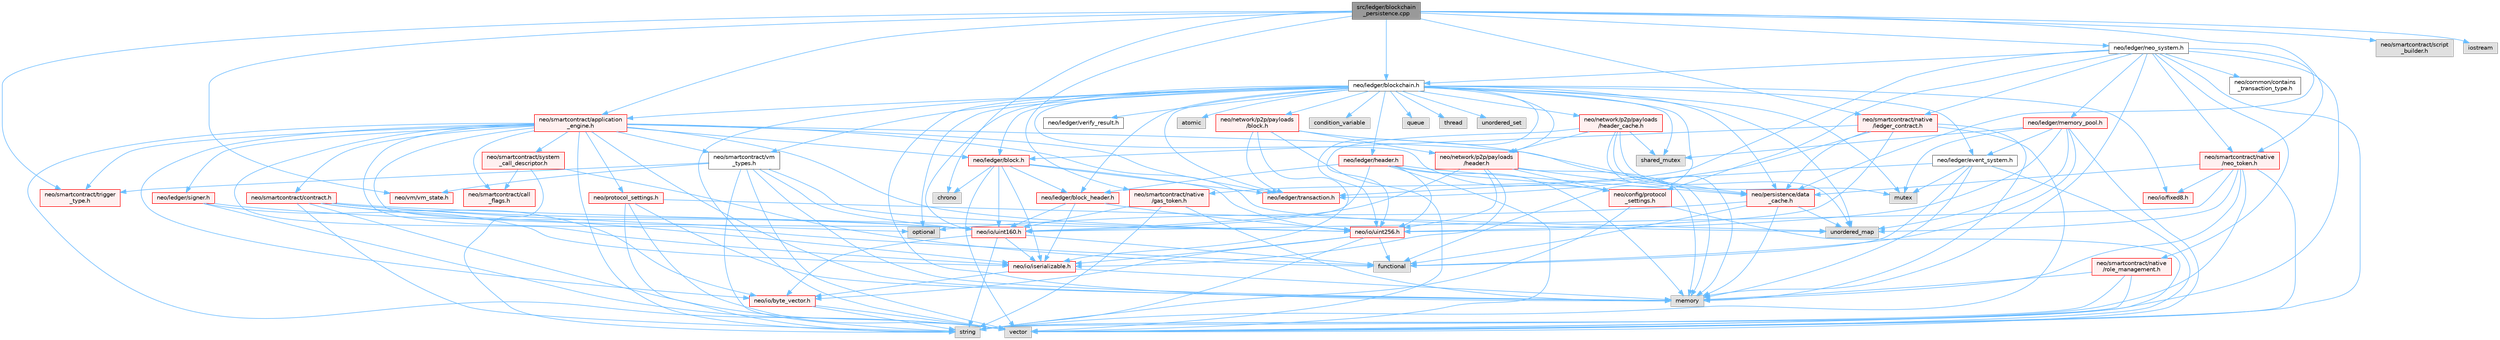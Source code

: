 digraph "src/ledger/blockchain_persistence.cpp"
{
 // LATEX_PDF_SIZE
  bgcolor="transparent";
  edge [fontname=Helvetica,fontsize=10,labelfontname=Helvetica,labelfontsize=10];
  node [fontname=Helvetica,fontsize=10,shape=box,height=0.2,width=0.4];
  Node1 [id="Node000001",label="src/ledger/blockchain\l_persistence.cpp",height=0.2,width=0.4,color="gray40", fillcolor="grey60", style="filled", fontcolor="black",tooltip=" "];
  Node1 -> Node2 [id="edge1_Node000001_Node000002",color="steelblue1",style="solid",tooltip=" "];
  Node2 [id="Node000002",label="neo/ledger/blockchain.h",height=0.2,width=0.4,color="grey40", fillcolor="white", style="filled",URL="$blockchain_8h.html",tooltip=" "];
  Node2 -> Node3 [id="edge2_Node000002_Node000003",color="steelblue1",style="solid",tooltip=" "];
  Node3 [id="Node000003",label="neo/ledger/block.h",height=0.2,width=0.4,color="red", fillcolor="#FFF0F0", style="filled",URL="$ledger_2block_8h.html",tooltip=" "];
  Node3 -> Node4 [id="edge3_Node000003_Node000004",color="steelblue1",style="solid",tooltip=" "];
  Node4 [id="Node000004",label="neo/io/iserializable.h",height=0.2,width=0.4,color="red", fillcolor="#FFF0F0", style="filled",URL="$iserializable_8h.html",tooltip=" "];
  Node4 -> Node11 [id="edge4_Node000004_Node000011",color="steelblue1",style="solid",tooltip=" "];
  Node11 [id="Node000011",label="neo/io/byte_vector.h",height=0.2,width=0.4,color="red", fillcolor="#FFF0F0", style="filled",URL="$io_2byte__vector_8h.html",tooltip=" "];
  Node11 -> Node9 [id="edge5_Node000011_Node000009",color="steelblue1",style="solid",tooltip=" "];
  Node9 [id="Node000009",label="string",height=0.2,width=0.4,color="grey60", fillcolor="#E0E0E0", style="filled",tooltip=" "];
  Node11 -> Node10 [id="edge6_Node000011_Node000010",color="steelblue1",style="solid",tooltip=" "];
  Node10 [id="Node000010",label="vector",height=0.2,width=0.4,color="grey60", fillcolor="#E0E0E0", style="filled",tooltip=" "];
  Node4 -> Node12 [id="edge7_Node000004_Node000012",color="steelblue1",style="solid",tooltip=" "];
  Node12 [id="Node000012",label="memory",height=0.2,width=0.4,color="grey60", fillcolor="#E0E0E0", style="filled",tooltip=" "];
  Node3 -> Node13 [id="edge8_Node000003_Node000013",color="steelblue1",style="solid",tooltip=" "];
  Node13 [id="Node000013",label="neo/io/uint160.h",height=0.2,width=0.4,color="red", fillcolor="#FFF0F0", style="filled",URL="$uint160_8h.html",tooltip=" "];
  Node13 -> Node11 [id="edge9_Node000013_Node000011",color="steelblue1",style="solid",tooltip=" "];
  Node13 -> Node4 [id="edge10_Node000013_Node000004",color="steelblue1",style="solid",tooltip=" "];
  Node13 -> Node15 [id="edge11_Node000013_Node000015",color="steelblue1",style="solid",tooltip=" "];
  Node15 [id="Node000015",label="functional",height=0.2,width=0.4,color="grey60", fillcolor="#E0E0E0", style="filled",tooltip=" "];
  Node13 -> Node9 [id="edge12_Node000013_Node000009",color="steelblue1",style="solid",tooltip=" "];
  Node3 -> Node16 [id="edge13_Node000003_Node000016",color="steelblue1",style="solid",tooltip=" "];
  Node16 [id="Node000016",label="neo/io/uint256.h",height=0.2,width=0.4,color="red", fillcolor="#FFF0F0", style="filled",URL="$uint256_8h.html",tooltip=" "];
  Node16 -> Node11 [id="edge14_Node000016_Node000011",color="steelblue1",style="solid",tooltip=" "];
  Node16 -> Node4 [id="edge15_Node000016_Node000004",color="steelblue1",style="solid",tooltip=" "];
  Node16 -> Node15 [id="edge16_Node000016_Node000015",color="steelblue1",style="solid",tooltip=" "];
  Node16 -> Node9 [id="edge17_Node000016_Node000009",color="steelblue1",style="solid",tooltip=" "];
  Node3 -> Node18 [id="edge18_Node000003_Node000018",color="steelblue1",style="solid",tooltip=" "];
  Node18 [id="Node000018",label="neo/ledger/block_header.h",height=0.2,width=0.4,color="red", fillcolor="#FFF0F0", style="filled",URL="$block__header_8h.html",tooltip=" "];
  Node18 -> Node4 [id="edge19_Node000018_Node000004",color="steelblue1",style="solid",tooltip=" "];
  Node18 -> Node13 [id="edge20_Node000018_Node000013",color="steelblue1",style="solid",tooltip=" "];
  Node18 -> Node16 [id="edge21_Node000018_Node000016",color="steelblue1",style="solid",tooltip=" "];
  Node3 -> Node51 [id="edge22_Node000003_Node000051",color="steelblue1",style="solid",tooltip=" "];
  Node51 [id="Node000051",label="neo/ledger/transaction.h",height=0.2,width=0.4,color="red", fillcolor="#FFF0F0", style="filled",URL="$ledger_2transaction_8h.html",tooltip=" "];
  Node3 -> Node66 [id="edge23_Node000003_Node000066",color="steelblue1",style="solid",tooltip=" "];
  Node66 [id="Node000066",label="chrono",height=0.2,width=0.4,color="grey60", fillcolor="#E0E0E0", style="filled",tooltip=" "];
  Node3 -> Node10 [id="edge24_Node000003_Node000010",color="steelblue1",style="solid",tooltip=" "];
  Node2 -> Node18 [id="edge25_Node000002_Node000018",color="steelblue1",style="solid",tooltip=" "];
  Node2 -> Node67 [id="edge26_Node000002_Node000067",color="steelblue1",style="solid",tooltip=" "];
  Node67 [id="Node000067",label="neo/ledger/event_system.h",height=0.2,width=0.4,color="grey40", fillcolor="white", style="filled",URL="$event__system_8h.html",tooltip=" "];
  Node67 -> Node15 [id="edge27_Node000067_Node000015",color="steelblue1",style="solid",tooltip=" "];
  Node67 -> Node12 [id="edge28_Node000067_Node000012",color="steelblue1",style="solid",tooltip=" "];
  Node67 -> Node68 [id="edge29_Node000067_Node000068",color="steelblue1",style="solid",tooltip=" "];
  Node68 [id="Node000068",label="mutex",height=0.2,width=0.4,color="grey60", fillcolor="#E0E0E0", style="filled",tooltip=" "];
  Node67 -> Node10 [id="edge30_Node000067_Node000010",color="steelblue1",style="solid",tooltip=" "];
  Node67 -> Node51 [id="edge31_Node000067_Node000051",color="steelblue1",style="solid",tooltip=" "];
  Node2 -> Node69 [id="edge32_Node000002_Node000069",color="steelblue1",style="solid",tooltip=" "];
  Node69 [id="Node000069",label="neo/ledger/header.h",height=0.2,width=0.4,color="red", fillcolor="#FFF0F0", style="filled",URL="$ledger_2header_8h.html",tooltip=" "];
  Node69 -> Node70 [id="edge33_Node000069_Node000070",color="steelblue1",style="solid",tooltip=" "];
  Node70 [id="Node000070",label="neo/config/protocol\l_settings.h",height=0.2,width=0.4,color="red", fillcolor="#FFF0F0", style="filled",URL="$config_2protocol__settings_8h.html",tooltip=" "];
  Node70 -> Node9 [id="edge34_Node000070_Node000009",color="steelblue1",style="solid",tooltip=" "];
  Node70 -> Node10 [id="edge35_Node000070_Node000010",color="steelblue1",style="solid",tooltip=" "];
  Node69 -> Node13 [id="edge36_Node000069_Node000013",color="steelblue1",style="solid",tooltip=" "];
  Node69 -> Node16 [id="edge37_Node000069_Node000016",color="steelblue1",style="solid",tooltip=" "];
  Node69 -> Node18 [id="edge38_Node000069_Node000018",color="steelblue1",style="solid",tooltip=" "];
  Node69 -> Node71 [id="edge39_Node000069_Node000071",color="steelblue1",style="solid",tooltip=" "];
  Node71 [id="Node000071",label="neo/persistence/data\l_cache.h",height=0.2,width=0.4,color="red", fillcolor="#FFF0F0", style="filled",URL="$data__cache_8h.html",tooltip=" "];
  Node71 -> Node15 [id="edge40_Node000071_Node000015",color="steelblue1",style="solid",tooltip=" "];
  Node71 -> Node12 [id="edge41_Node000071_Node000012",color="steelblue1",style="solid",tooltip=" "];
  Node71 -> Node58 [id="edge42_Node000071_Node000058",color="steelblue1",style="solid",tooltip=" "];
  Node58 [id="Node000058",label="optional",height=0.2,width=0.4,color="grey60", fillcolor="#E0E0E0", style="filled",tooltip=" "];
  Node71 -> Node37 [id="edge43_Node000071_Node000037",color="steelblue1",style="solid",tooltip=" "];
  Node37 [id="Node000037",label="unordered_map",height=0.2,width=0.4,color="grey60", fillcolor="#E0E0E0", style="filled",tooltip=" "];
  Node69 -> Node12 [id="edge44_Node000069_Node000012",color="steelblue1",style="solid",tooltip=" "];
  Node69 -> Node10 [id="edge45_Node000069_Node000010",color="steelblue1",style="solid",tooltip=" "];
  Node2 -> Node51 [id="edge46_Node000002_Node000051",color="steelblue1",style="solid",tooltip=" "];
  Node2 -> Node83 [id="edge47_Node000002_Node000083",color="steelblue1",style="solid",tooltip=" "];
  Node83 [id="Node000083",label="neo/network/p2p/payloads\l/block.h",height=0.2,width=0.4,color="red", fillcolor="#FFF0F0", style="filled",URL="$network_2p2p_2payloads_2block_8h.html",tooltip=" "];
  Node83 -> Node4 [id="edge48_Node000083_Node000004",color="steelblue1",style="solid",tooltip=" "];
  Node83 -> Node51 [id="edge49_Node000083_Node000051",color="steelblue1",style="solid",tooltip=" "];
  Node83 -> Node84 [id="edge50_Node000083_Node000084",color="steelblue1",style="solid",tooltip=" "];
  Node84 [id="Node000084",label="neo/network/p2p/payloads\l/header.h",height=0.2,width=0.4,color="red", fillcolor="#FFF0F0", style="filled",URL="$network_2p2p_2payloads_2header_8h.html",tooltip=" "];
  Node84 -> Node70 [id="edge51_Node000084_Node000070",color="steelblue1",style="solid",tooltip=" "];
  Node84 -> Node4 [id="edge52_Node000084_Node000004",color="steelblue1",style="solid",tooltip=" "];
  Node84 -> Node13 [id="edge53_Node000084_Node000013",color="steelblue1",style="solid",tooltip=" "];
  Node84 -> Node16 [id="edge54_Node000084_Node000016",color="steelblue1",style="solid",tooltip=" "];
  Node84 -> Node71 [id="edge55_Node000084_Node000071",color="steelblue1",style="solid",tooltip=" "];
  Node84 -> Node12 [id="edge56_Node000084_Node000012",color="steelblue1",style="solid",tooltip=" "];
  Node83 -> Node12 [id="edge57_Node000083_Node000012",color="steelblue1",style="solid",tooltip=" "];
  Node83 -> Node10 [id="edge58_Node000083_Node000010",color="steelblue1",style="solid",tooltip=" "];
  Node2 -> Node84 [id="edge59_Node000002_Node000084",color="steelblue1",style="solid",tooltip=" "];
  Node2 -> Node85 [id="edge60_Node000002_Node000085",color="steelblue1",style="solid",tooltip=" "];
  Node85 [id="Node000085",label="neo/network/p2p/payloads\l/header_cache.h",height=0.2,width=0.4,color="red", fillcolor="#FFF0F0", style="filled",URL="$network_2p2p_2payloads_2header__cache_8h.html",tooltip=" "];
  Node85 -> Node16 [id="edge61_Node000085_Node000016",color="steelblue1",style="solid",tooltip=" "];
  Node85 -> Node84 [id="edge62_Node000085_Node000084",color="steelblue1",style="solid",tooltip=" "];
  Node85 -> Node12 [id="edge63_Node000085_Node000012",color="steelblue1",style="solid",tooltip=" "];
  Node85 -> Node68 [id="edge64_Node000085_Node000068",color="steelblue1",style="solid",tooltip=" "];
  Node85 -> Node80 [id="edge65_Node000085_Node000080",color="steelblue1",style="solid",tooltip=" "];
  Node80 [id="Node000080",label="shared_mutex",height=0.2,width=0.4,color="grey60", fillcolor="#E0E0E0", style="filled",tooltip=" "];
  Node85 -> Node37 [id="edge66_Node000085_Node000037",color="steelblue1",style="solid",tooltip=" "];
  Node2 -> Node70 [id="edge67_Node000002_Node000070",color="steelblue1",style="solid",tooltip=" "];
  Node2 -> Node20 [id="edge68_Node000002_Node000020",color="steelblue1",style="solid",tooltip=" "];
  Node20 [id="Node000020",label="neo/io/fixed8.h",height=0.2,width=0.4,color="red", fillcolor="#FFF0F0", style="filled",URL="$io_2fixed8_8h.html",tooltip=" "];
  Node2 -> Node13 [id="edge69_Node000002_Node000013",color="steelblue1",style="solid",tooltip=" "];
  Node2 -> Node16 [id="edge70_Node000002_Node000016",color="steelblue1",style="solid",tooltip=" "];
  Node2 -> Node87 [id="edge71_Node000002_Node000087",color="steelblue1",style="solid",tooltip=" "];
  Node87 [id="Node000087",label="neo/ledger/verify_result.h",height=0.2,width=0.4,color="grey40", fillcolor="white", style="filled",URL="$verify__result_8h.html",tooltip=" "];
  Node2 -> Node71 [id="edge72_Node000002_Node000071",color="steelblue1",style="solid",tooltip=" "];
  Node2 -> Node88 [id="edge73_Node000002_Node000088",color="steelblue1",style="solid",tooltip=" "];
  Node88 [id="Node000088",label="neo/smartcontract/application\l_engine.h",height=0.2,width=0.4,color="red", fillcolor="#FFF0F0", style="filled",URL="$application__engine_8h.html",tooltip=" "];
  Node88 -> Node11 [id="edge74_Node000088_Node000011",color="steelblue1",style="solid",tooltip=" "];
  Node88 -> Node4 [id="edge75_Node000088_Node000004",color="steelblue1",style="solid",tooltip=" "];
  Node88 -> Node13 [id="edge76_Node000088_Node000013",color="steelblue1",style="solid",tooltip=" "];
  Node88 -> Node16 [id="edge77_Node000088_Node000016",color="steelblue1",style="solid",tooltip=" "];
  Node88 -> Node3 [id="edge78_Node000088_Node000003",color="steelblue1",style="solid",tooltip=" "];
  Node88 -> Node55 [id="edge79_Node000088_Node000055",color="steelblue1",style="solid",tooltip=" "];
  Node55 [id="Node000055",label="neo/ledger/signer.h",height=0.2,width=0.4,color="red", fillcolor="#FFF0F0", style="filled",URL="$signer_8h.html",tooltip=" "];
  Node55 -> Node4 [id="edge80_Node000055_Node000004",color="steelblue1",style="solid",tooltip=" "];
  Node55 -> Node13 [id="edge81_Node000055_Node000013",color="steelblue1",style="solid",tooltip=" "];
  Node55 -> Node10 [id="edge82_Node000055_Node000010",color="steelblue1",style="solid",tooltip=" "];
  Node88 -> Node51 [id="edge83_Node000088_Node000051",color="steelblue1",style="solid",tooltip=" "];
  Node88 -> Node71 [id="edge84_Node000088_Node000071",color="steelblue1",style="solid",tooltip=" "];
  Node88 -> Node89 [id="edge85_Node000088_Node000089",color="steelblue1",style="solid",tooltip=" "];
  Node89 [id="Node000089",label="neo/protocol_settings.h",height=0.2,width=0.4,color="red", fillcolor="#FFF0F0", style="filled",URL="$protocol__settings_8h.html",tooltip=" "];
  Node89 -> Node12 [id="edge86_Node000089_Node000012",color="steelblue1",style="solid",tooltip=" "];
  Node89 -> Node9 [id="edge87_Node000089_Node000009",color="steelblue1",style="solid",tooltip=" "];
  Node89 -> Node37 [id="edge88_Node000089_Node000037",color="steelblue1",style="solid",tooltip=" "];
  Node89 -> Node10 [id="edge89_Node000089_Node000010",color="steelblue1",style="solid",tooltip=" "];
  Node88 -> Node91 [id="edge90_Node000088_Node000091",color="steelblue1",style="solid",tooltip=" "];
  Node91 [id="Node000091",label="neo/smartcontract/call\l_flags.h",height=0.2,width=0.4,color="red", fillcolor="#FFF0F0", style="filled",URL="$call__flags_8h.html",tooltip=" "];
  Node88 -> Node92 [id="edge91_Node000088_Node000092",color="steelblue1",style="solid",tooltip=" "];
  Node92 [id="Node000092",label="neo/smartcontract/contract.h",height=0.2,width=0.4,color="red", fillcolor="#FFF0F0", style="filled",URL="$contract_8h.html",tooltip=" "];
  Node92 -> Node11 [id="edge92_Node000092_Node000011",color="steelblue1",style="solid",tooltip=" "];
  Node92 -> Node4 [id="edge93_Node000092_Node000004",color="steelblue1",style="solid",tooltip=" "];
  Node92 -> Node13 [id="edge94_Node000092_Node000013",color="steelblue1",style="solid",tooltip=" "];
  Node92 -> Node16 [id="edge95_Node000092_Node000016",color="steelblue1",style="solid",tooltip=" "];
  Node92 -> Node58 [id="edge96_Node000092_Node000058",color="steelblue1",style="solid",tooltip=" "];
  Node92 -> Node9 [id="edge97_Node000092_Node000009",color="steelblue1",style="solid",tooltip=" "];
  Node92 -> Node10 [id="edge98_Node000092_Node000010",color="steelblue1",style="solid",tooltip=" "];
  Node88 -> Node93 [id="edge99_Node000088_Node000093",color="steelblue1",style="solid",tooltip=" "];
  Node93 [id="Node000093",label="neo/smartcontract/system\l_call_descriptor.h",height=0.2,width=0.4,color="red", fillcolor="#FFF0F0", style="filled",URL="$system__call__descriptor_8h.html",tooltip=" "];
  Node93 -> Node91 [id="edge100_Node000093_Node000091",color="steelblue1",style="solid",tooltip=" "];
  Node93 -> Node15 [id="edge101_Node000093_Node000015",color="steelblue1",style="solid",tooltip=" "];
  Node93 -> Node9 [id="edge102_Node000093_Node000009",color="steelblue1",style="solid",tooltip=" "];
  Node88 -> Node108 [id="edge103_Node000088_Node000108",color="steelblue1",style="solid",tooltip=" "];
  Node108 [id="Node000108",label="neo/smartcontract/trigger\l_type.h",height=0.2,width=0.4,color="red", fillcolor="#FFF0F0", style="filled",URL="$trigger__type_8h.html",tooltip=" "];
  Node88 -> Node109 [id="edge104_Node000088_Node000109",color="steelblue1",style="solid",tooltip=" "];
  Node109 [id="Node000109",label="neo/smartcontract/vm\l_types.h",height=0.2,width=0.4,color="grey40", fillcolor="white", style="filled",URL="$vm__types_8h.html",tooltip=" "];
  Node109 -> Node13 [id="edge105_Node000109_Node000013",color="steelblue1",style="solid",tooltip=" "];
  Node109 -> Node16 [id="edge106_Node000109_Node000016",color="steelblue1",style="solid",tooltip=" "];
  Node109 -> Node108 [id="edge107_Node000109_Node000108",color="steelblue1",style="solid",tooltip=" "];
  Node109 -> Node107 [id="edge108_Node000109_Node000107",color="steelblue1",style="solid",tooltip=" "];
  Node107 [id="Node000107",label="neo/vm/vm_state.h",height=0.2,width=0.4,color="red", fillcolor="#FFF0F0", style="filled",URL="$vm__state_8h.html",tooltip=" "];
  Node109 -> Node12 [id="edge109_Node000109_Node000012",color="steelblue1",style="solid",tooltip=" "];
  Node109 -> Node9 [id="edge110_Node000109_Node000009",color="steelblue1",style="solid",tooltip=" "];
  Node109 -> Node10 [id="edge111_Node000109_Node000010",color="steelblue1",style="solid",tooltip=" "];
  Node88 -> Node15 [id="edge112_Node000088_Node000015",color="steelblue1",style="solid",tooltip=" "];
  Node88 -> Node12 [id="edge113_Node000088_Node000012",color="steelblue1",style="solid",tooltip=" "];
  Node88 -> Node9 [id="edge114_Node000088_Node000009",color="steelblue1",style="solid",tooltip=" "];
  Node88 -> Node37 [id="edge115_Node000088_Node000037",color="steelblue1",style="solid",tooltip=" "];
  Node88 -> Node10 [id="edge116_Node000088_Node000010",color="steelblue1",style="solid",tooltip=" "];
  Node2 -> Node109 [id="edge117_Node000002_Node000109",color="steelblue1",style="solid",tooltip=" "];
  Node2 -> Node110 [id="edge118_Node000002_Node000110",color="steelblue1",style="solid",tooltip=" "];
  Node110 [id="Node000110",label="atomic",height=0.2,width=0.4,color="grey60", fillcolor="#E0E0E0", style="filled",tooltip=" "];
  Node2 -> Node111 [id="edge119_Node000002_Node000111",color="steelblue1",style="solid",tooltip=" "];
  Node111 [id="Node000111",label="condition_variable",height=0.2,width=0.4,color="grey60", fillcolor="#E0E0E0", style="filled",tooltip=" "];
  Node2 -> Node15 [id="edge120_Node000002_Node000015",color="steelblue1",style="solid",tooltip=" "];
  Node2 -> Node12 [id="edge121_Node000002_Node000012",color="steelblue1",style="solid",tooltip=" "];
  Node2 -> Node68 [id="edge122_Node000002_Node000068",color="steelblue1",style="solid",tooltip=" "];
  Node2 -> Node58 [id="edge123_Node000002_Node000058",color="steelblue1",style="solid",tooltip=" "];
  Node2 -> Node112 [id="edge124_Node000002_Node000112",color="steelblue1",style="solid",tooltip=" "];
  Node112 [id="Node000112",label="queue",height=0.2,width=0.4,color="grey60", fillcolor="#E0E0E0", style="filled",tooltip=" "];
  Node2 -> Node80 [id="edge125_Node000002_Node000080",color="steelblue1",style="solid",tooltip=" "];
  Node2 -> Node113 [id="edge126_Node000002_Node000113",color="steelblue1",style="solid",tooltip=" "];
  Node113 [id="Node000113",label="thread",height=0.2,width=0.4,color="grey60", fillcolor="#E0E0E0", style="filled",tooltip=" "];
  Node2 -> Node37 [id="edge127_Node000002_Node000037",color="steelblue1",style="solid",tooltip=" "];
  Node2 -> Node106 [id="edge128_Node000002_Node000106",color="steelblue1",style="solid",tooltip=" "];
  Node106 [id="Node000106",label="unordered_set",height=0.2,width=0.4,color="grey60", fillcolor="#E0E0E0", style="filled",tooltip=" "];
  Node2 -> Node10 [id="edge129_Node000002_Node000010",color="steelblue1",style="solid",tooltip=" "];
  Node1 -> Node114 [id="edge130_Node000001_Node000114",color="steelblue1",style="solid",tooltip=" "];
  Node114 [id="Node000114",label="neo/ledger/neo_system.h",height=0.2,width=0.4,color="grey40", fillcolor="white", style="filled",URL="$ledger_2neo__system_8h.html",tooltip=" "];
  Node114 -> Node70 [id="edge131_Node000114_Node000070",color="steelblue1",style="solid",tooltip=" "];
  Node114 -> Node2 [id="edge132_Node000114_Node000002",color="steelblue1",style="solid",tooltip=" "];
  Node114 -> Node115 [id="edge133_Node000114_Node000115",color="steelblue1",style="solid",tooltip=" "];
  Node115 [id="Node000115",label="neo/ledger/memory_pool.h",height=0.2,width=0.4,color="red", fillcolor="#FFF0F0", style="filled",URL="$ledger_2memory__pool_8h.html",tooltip=" "];
  Node115 -> Node16 [id="edge134_Node000115_Node000016",color="steelblue1",style="solid",tooltip=" "];
  Node115 -> Node67 [id="edge135_Node000115_Node000067",color="steelblue1",style="solid",tooltip=" "];
  Node115 -> Node15 [id="edge136_Node000115_Node000015",color="steelblue1",style="solid",tooltip=" "];
  Node115 -> Node68 [id="edge137_Node000115_Node000068",color="steelblue1",style="solid",tooltip=" "];
  Node115 -> Node80 [id="edge138_Node000115_Node000080",color="steelblue1",style="solid",tooltip=" "];
  Node115 -> Node37 [id="edge139_Node000115_Node000037",color="steelblue1",style="solid",tooltip=" "];
  Node115 -> Node10 [id="edge140_Node000115_Node000010",color="steelblue1",style="solid",tooltip=" "];
  Node114 -> Node71 [id="edge141_Node000114_Node000071",color="steelblue1",style="solid",tooltip=" "];
  Node114 -> Node118 [id="edge142_Node000114_Node000118",color="steelblue1",style="solid",tooltip=" "];
  Node118 [id="Node000118",label="neo/common/contains\l_transaction_type.h",height=0.2,width=0.4,color="grey40", fillcolor="white", style="filled",URL="$contains__transaction__type_8h.html",tooltip=" "];
  Node114 -> Node119 [id="edge143_Node000114_Node000119",color="steelblue1",style="solid",tooltip=" "];
  Node119 [id="Node000119",label="neo/smartcontract/native\l/gas_token.h",height=0.2,width=0.4,color="red", fillcolor="#FFF0F0", style="filled",URL="$gas__token_8h.html",tooltip=" "];
  Node119 -> Node13 [id="edge144_Node000119_Node000013",color="steelblue1",style="solid",tooltip=" "];
  Node119 -> Node12 [id="edge145_Node000119_Node000012",color="steelblue1",style="solid",tooltip=" "];
  Node119 -> Node9 [id="edge146_Node000119_Node000009",color="steelblue1",style="solid",tooltip=" "];
  Node114 -> Node122 [id="edge147_Node000114_Node000122",color="steelblue1",style="solid",tooltip=" "];
  Node122 [id="Node000122",label="neo/smartcontract/native\l/ledger_contract.h",height=0.2,width=0.4,color="red", fillcolor="#FFF0F0", style="filled",URL="$ledger__contract_8h.html",tooltip=" "];
  Node122 -> Node16 [id="edge148_Node000122_Node000016",color="steelblue1",style="solid",tooltip=" "];
  Node122 -> Node3 [id="edge149_Node000122_Node000003",color="steelblue1",style="solid",tooltip=" "];
  Node122 -> Node51 [id="edge150_Node000122_Node000051",color="steelblue1",style="solid",tooltip=" "];
  Node122 -> Node71 [id="edge151_Node000122_Node000071",color="steelblue1",style="solid",tooltip=" "];
  Node122 -> Node12 [id="edge152_Node000122_Node000012",color="steelblue1",style="solid",tooltip=" "];
  Node122 -> Node9 [id="edge153_Node000122_Node000009",color="steelblue1",style="solid",tooltip=" "];
  Node114 -> Node124 [id="edge154_Node000114_Node000124",color="steelblue1",style="solid",tooltip=" "];
  Node124 [id="Node000124",label="neo/smartcontract/native\l/neo_token.h",height=0.2,width=0.4,color="red", fillcolor="#FFF0F0", style="filled",URL="$neo__token_8h.html",tooltip=" "];
  Node124 -> Node20 [id="edge155_Node000124_Node000020",color="steelblue1",style="solid",tooltip=" "];
  Node124 -> Node13 [id="edge156_Node000124_Node000013",color="steelblue1",style="solid",tooltip=" "];
  Node124 -> Node71 [id="edge157_Node000124_Node000071",color="steelblue1",style="solid",tooltip=" "];
  Node124 -> Node12 [id="edge158_Node000124_Node000012",color="steelblue1",style="solid",tooltip=" "];
  Node124 -> Node9 [id="edge159_Node000124_Node000009",color="steelblue1",style="solid",tooltip=" "];
  Node124 -> Node37 [id="edge160_Node000124_Node000037",color="steelblue1",style="solid",tooltip=" "];
  Node124 -> Node10 [id="edge161_Node000124_Node000010",color="steelblue1",style="solid",tooltip=" "];
  Node114 -> Node125 [id="edge162_Node000114_Node000125",color="steelblue1",style="solid",tooltip=" "];
  Node125 [id="Node000125",label="neo/smartcontract/native\l/role_management.h",height=0.2,width=0.4,color="red", fillcolor="#FFF0F0", style="filled",URL="$role__management_8h.html",tooltip=" "];
  Node125 -> Node12 [id="edge163_Node000125_Node000012",color="steelblue1",style="solid",tooltip=" "];
  Node125 -> Node9 [id="edge164_Node000125_Node000009",color="steelblue1",style="solid",tooltip=" "];
  Node125 -> Node10 [id="edge165_Node000125_Node000010",color="steelblue1",style="solid",tooltip=" "];
  Node114 -> Node12 [id="edge166_Node000114_Node000012",color="steelblue1",style="solid",tooltip=" "];
  Node114 -> Node9 [id="edge167_Node000114_Node000009",color="steelblue1",style="solid",tooltip=" "];
  Node114 -> Node10 [id="edge168_Node000114_Node000010",color="steelblue1",style="solid",tooltip=" "];
  Node1 -> Node88 [id="edge169_Node000001_Node000088",color="steelblue1",style="solid",tooltip=" "];
  Node1 -> Node119 [id="edge170_Node000001_Node000119",color="steelblue1",style="solid",tooltip=" "];
  Node1 -> Node122 [id="edge171_Node000001_Node000122",color="steelblue1",style="solid",tooltip=" "];
  Node1 -> Node124 [id="edge172_Node000001_Node000124",color="steelblue1",style="solid",tooltip=" "];
  Node1 -> Node126 [id="edge173_Node000001_Node000126",color="steelblue1",style="solid",tooltip=" "];
  Node126 [id="Node000126",label="neo/smartcontract/script\l_builder.h",height=0.2,width=0.4,color="grey60", fillcolor="#E0E0E0", style="filled",tooltip=" "];
  Node1 -> Node108 [id="edge174_Node000001_Node000108",color="steelblue1",style="solid",tooltip=" "];
  Node1 -> Node107 [id="edge175_Node000001_Node000107",color="steelblue1",style="solid",tooltip=" "];
  Node1 -> Node66 [id="edge176_Node000001_Node000066",color="steelblue1",style="solid",tooltip=" "];
  Node1 -> Node127 [id="edge177_Node000001_Node000127",color="steelblue1",style="solid",tooltip=" "];
  Node127 [id="Node000127",label="iostream",height=0.2,width=0.4,color="grey60", fillcolor="#E0E0E0", style="filled",tooltip=" "];
}
